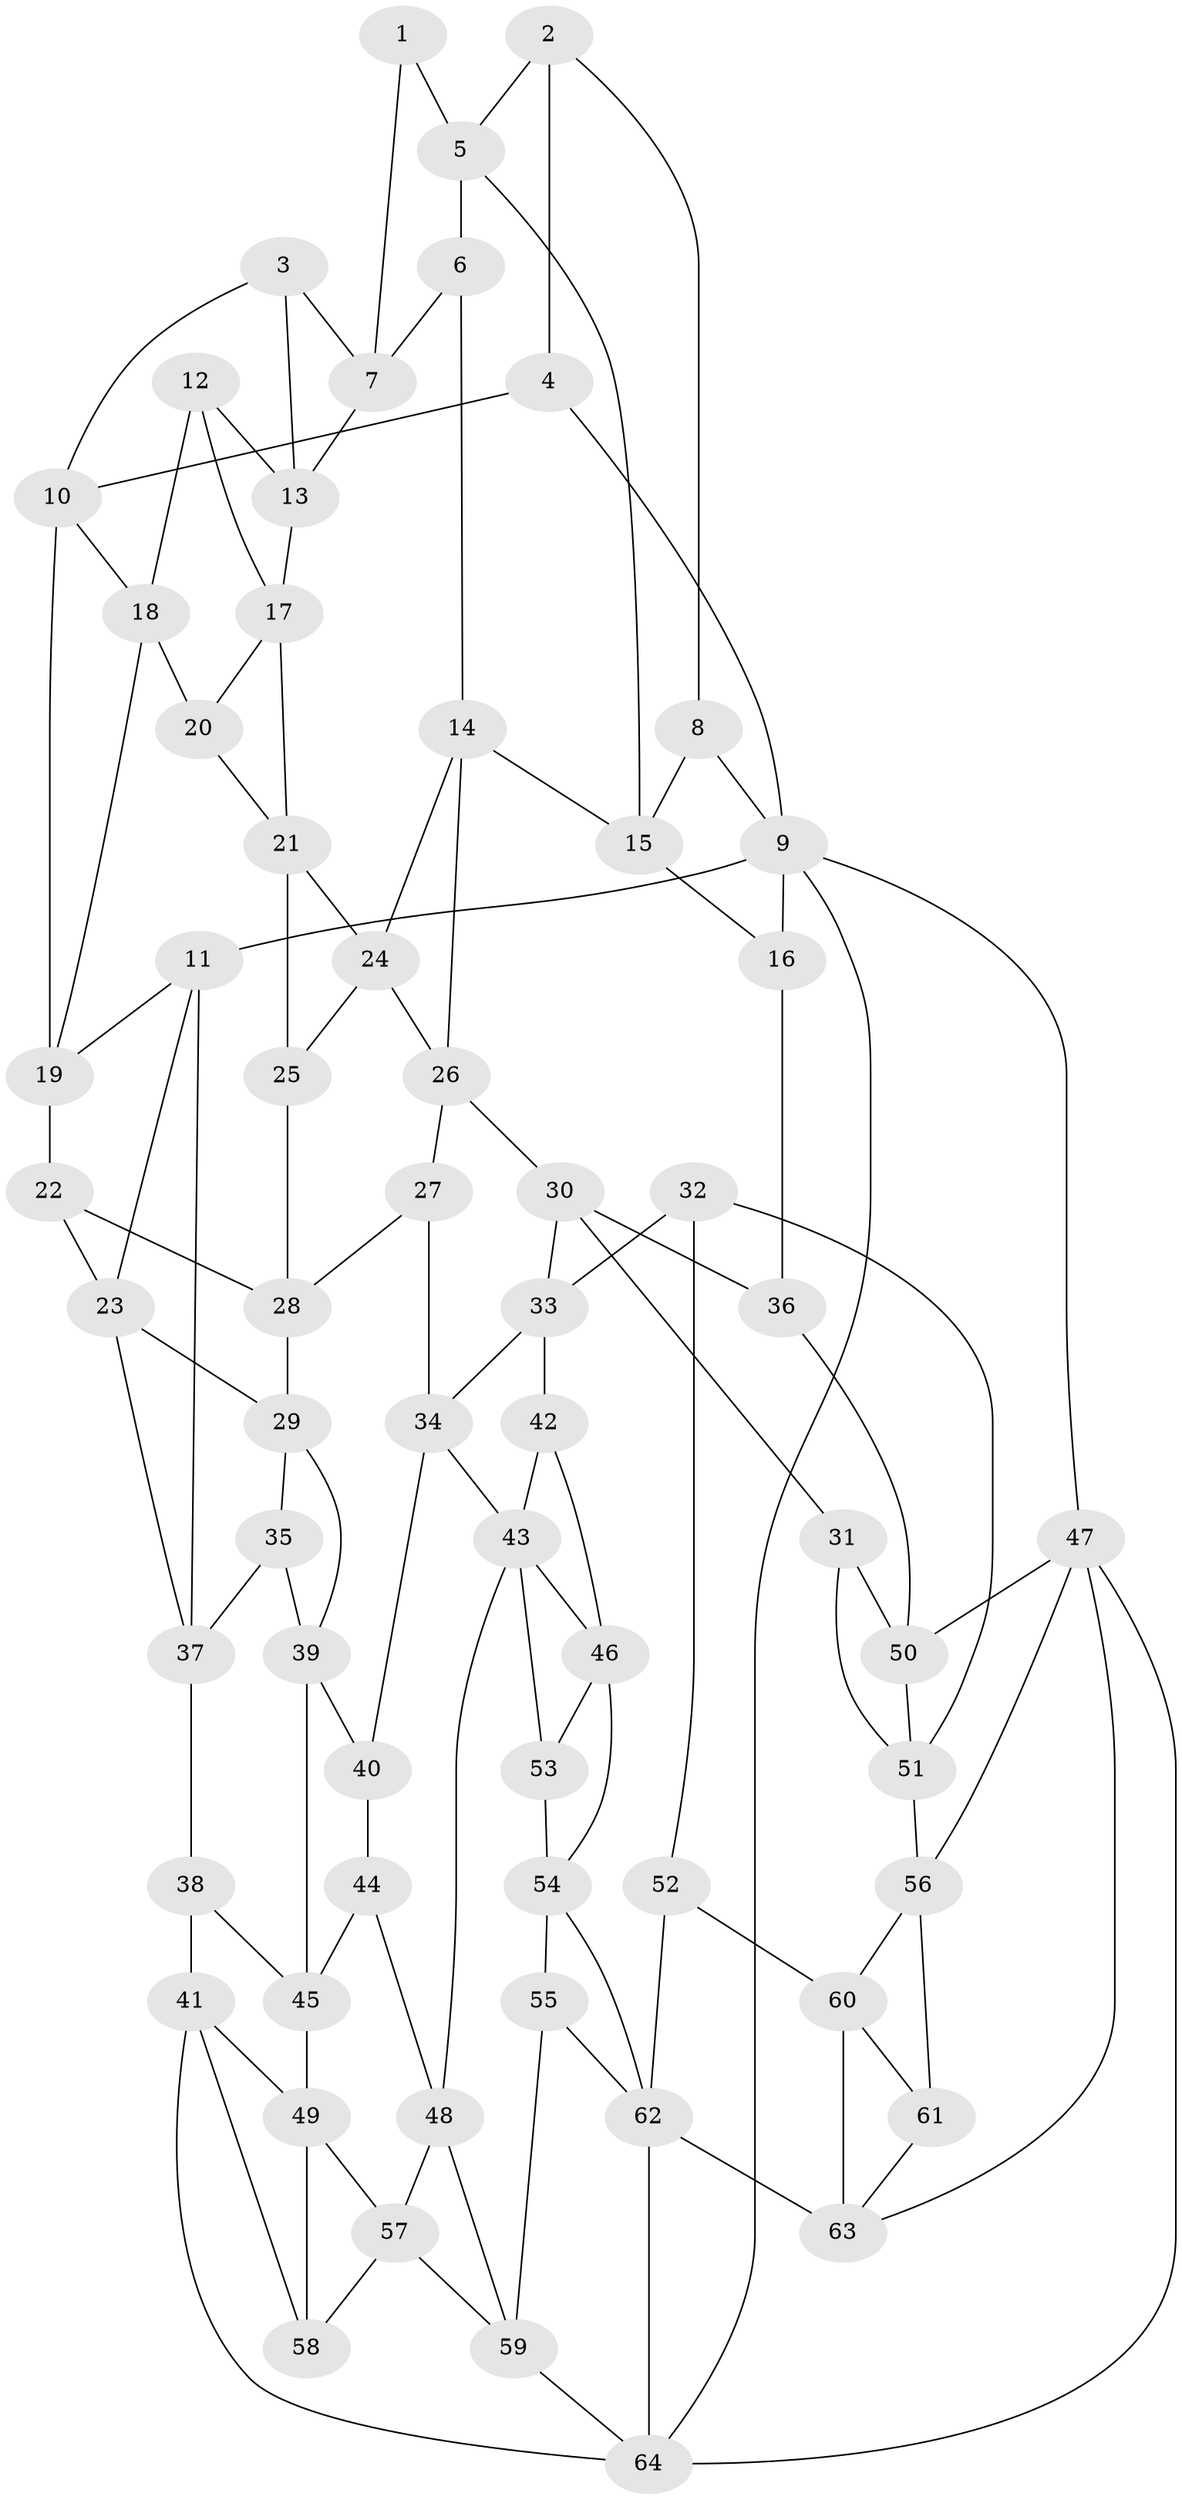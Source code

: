 // original degree distribution, {3: 0.015625, 4: 0.2265625, 5: 0.546875, 6: 0.2109375}
// Generated by graph-tools (version 1.1) at 2025/03/03/09/25 03:03:18]
// undirected, 64 vertices, 118 edges
graph export_dot {
graph [start="1"]
  node [color=gray90,style=filled];
  1;
  2;
  3;
  4;
  5;
  6;
  7;
  8;
  9;
  10;
  11;
  12;
  13;
  14;
  15;
  16;
  17;
  18;
  19;
  20;
  21;
  22;
  23;
  24;
  25;
  26;
  27;
  28;
  29;
  30;
  31;
  32;
  33;
  34;
  35;
  36;
  37;
  38;
  39;
  40;
  41;
  42;
  43;
  44;
  45;
  46;
  47;
  48;
  49;
  50;
  51;
  52;
  53;
  54;
  55;
  56;
  57;
  58;
  59;
  60;
  61;
  62;
  63;
  64;
  1 -- 5 [weight=1.0];
  1 -- 7 [weight=1.0];
  2 -- 4 [weight=1.0];
  2 -- 5 [weight=1.0];
  2 -- 8 [weight=1.0];
  3 -- 7 [weight=1.0];
  3 -- 10 [weight=1.0];
  3 -- 13 [weight=1.0];
  4 -- 9 [weight=1.0];
  4 -- 10 [weight=1.0];
  5 -- 6 [weight=1.0];
  5 -- 15 [weight=1.0];
  6 -- 7 [weight=1.0];
  6 -- 14 [weight=1.0];
  7 -- 13 [weight=1.0];
  8 -- 9 [weight=1.0];
  8 -- 15 [weight=1.0];
  9 -- 11 [weight=1.0];
  9 -- 16 [weight=1.0];
  9 -- 47 [weight=1.0];
  9 -- 64 [weight=1.0];
  10 -- 18 [weight=1.0];
  10 -- 19 [weight=1.0];
  11 -- 19 [weight=1.0];
  11 -- 23 [weight=1.0];
  11 -- 37 [weight=1.0];
  12 -- 13 [weight=1.0];
  12 -- 17 [weight=1.0];
  12 -- 18 [weight=1.0];
  13 -- 17 [weight=1.0];
  14 -- 15 [weight=1.0];
  14 -- 24 [weight=1.0];
  14 -- 26 [weight=1.0];
  15 -- 16 [weight=1.0];
  16 -- 36 [weight=2.0];
  17 -- 20 [weight=1.0];
  17 -- 21 [weight=1.0];
  18 -- 19 [weight=1.0];
  18 -- 20 [weight=1.0];
  19 -- 22 [weight=1.0];
  20 -- 21 [weight=1.0];
  21 -- 24 [weight=1.0];
  21 -- 25 [weight=1.0];
  22 -- 23 [weight=1.0];
  22 -- 28 [weight=1.0];
  23 -- 29 [weight=1.0];
  23 -- 37 [weight=1.0];
  24 -- 25 [weight=1.0];
  24 -- 26 [weight=1.0];
  25 -- 28 [weight=1.0];
  26 -- 27 [weight=1.0];
  26 -- 30 [weight=1.0];
  27 -- 28 [weight=1.0];
  27 -- 34 [weight=1.0];
  28 -- 29 [weight=1.0];
  29 -- 35 [weight=1.0];
  29 -- 39 [weight=1.0];
  30 -- 31 [weight=1.0];
  30 -- 33 [weight=1.0];
  30 -- 36 [weight=1.0];
  31 -- 50 [weight=1.0];
  31 -- 51 [weight=1.0];
  32 -- 33 [weight=1.0];
  32 -- 51 [weight=1.0];
  32 -- 52 [weight=1.0];
  33 -- 34 [weight=1.0];
  33 -- 42 [weight=2.0];
  34 -- 40 [weight=1.0];
  34 -- 43 [weight=1.0];
  35 -- 37 [weight=1.0];
  35 -- 39 [weight=2.0];
  36 -- 50 [weight=1.0];
  37 -- 38 [weight=1.0];
  38 -- 41 [weight=1.0];
  38 -- 45 [weight=1.0];
  39 -- 40 [weight=2.0];
  39 -- 45 [weight=1.0];
  40 -- 44 [weight=1.0];
  41 -- 49 [weight=1.0];
  41 -- 58 [weight=1.0];
  41 -- 64 [weight=1.0];
  42 -- 43 [weight=1.0];
  42 -- 46 [weight=1.0];
  43 -- 46 [weight=1.0];
  43 -- 48 [weight=1.0];
  43 -- 53 [weight=1.0];
  44 -- 45 [weight=1.0];
  44 -- 48 [weight=1.0];
  45 -- 49 [weight=1.0];
  46 -- 53 [weight=1.0];
  46 -- 54 [weight=1.0];
  47 -- 50 [weight=1.0];
  47 -- 56 [weight=1.0];
  47 -- 63 [weight=1.0];
  47 -- 64 [weight=1.0];
  48 -- 57 [weight=1.0];
  48 -- 59 [weight=1.0];
  49 -- 57 [weight=1.0];
  49 -- 58 [weight=2.0];
  50 -- 51 [weight=1.0];
  51 -- 56 [weight=1.0];
  52 -- 60 [weight=2.0];
  52 -- 62 [weight=1.0];
  53 -- 54 [weight=1.0];
  54 -- 55 [weight=1.0];
  54 -- 62 [weight=1.0];
  55 -- 59 [weight=1.0];
  55 -- 62 [weight=1.0];
  56 -- 60 [weight=1.0];
  56 -- 61 [weight=1.0];
  57 -- 58 [weight=1.0];
  57 -- 59 [weight=1.0];
  59 -- 64 [weight=1.0];
  60 -- 61 [weight=1.0];
  60 -- 63 [weight=2.0];
  61 -- 63 [weight=1.0];
  62 -- 63 [weight=1.0];
  62 -- 64 [weight=1.0];
}
